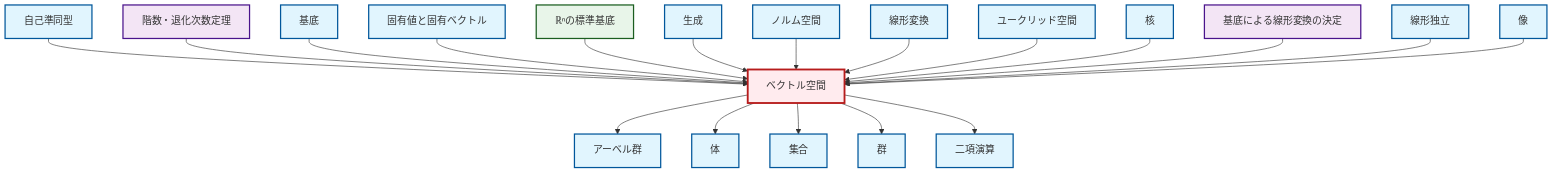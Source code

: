 graph TD
    classDef definition fill:#e1f5fe,stroke:#01579b,stroke-width:2px
    classDef theorem fill:#f3e5f5,stroke:#4a148c,stroke-width:2px
    classDef axiom fill:#fff3e0,stroke:#e65100,stroke-width:2px
    classDef example fill:#e8f5e9,stroke:#1b5e20,stroke-width:2px
    classDef current fill:#ffebee,stroke:#b71c1c,stroke-width:3px
    def-image["像"]:::definition
    def-basis["基底"]:::definition
    def-kernel["核"]:::definition
    def-binary-operation["二項演算"]:::definition
    def-linear-independence["線形独立"]:::definition
    def-endomorphism["自己準同型"]:::definition
    def-group["群"]:::definition
    def-normed-vector-space["ノルム空間"]:::definition
    def-vector-space["ベクトル空間"]:::definition
    def-linear-transformation["線形変換"]:::definition
    def-span["生成"]:::definition
    def-set["集合"]:::definition
    thm-rank-nullity["階数・退化次数定理"]:::theorem
    def-field["体"]:::definition
    def-eigenvalue-eigenvector["固有値と固有ベクトル"]:::definition
    def-abelian-group["アーベル群"]:::definition
    thm-linear-transformation-basis["基底による線形変換の決定"]:::theorem
    def-euclidean-space["ユークリッド空間"]:::definition
    ex-standard-basis-rn["ℝⁿの標準基底"]:::example
    def-vector-space --> def-abelian-group
    def-endomorphism --> def-vector-space
    thm-rank-nullity --> def-vector-space
    def-basis --> def-vector-space
    def-eigenvalue-eigenvector --> def-vector-space
    def-vector-space --> def-field
    ex-standard-basis-rn --> def-vector-space
    def-vector-space --> def-set
    def-span --> def-vector-space
    def-normed-vector-space --> def-vector-space
    def-linear-transformation --> def-vector-space
    def-euclidean-space --> def-vector-space
    def-kernel --> def-vector-space
    def-vector-space --> def-group
    def-vector-space --> def-binary-operation
    thm-linear-transformation-basis --> def-vector-space
    def-linear-independence --> def-vector-space
    def-image --> def-vector-space
    class def-vector-space current